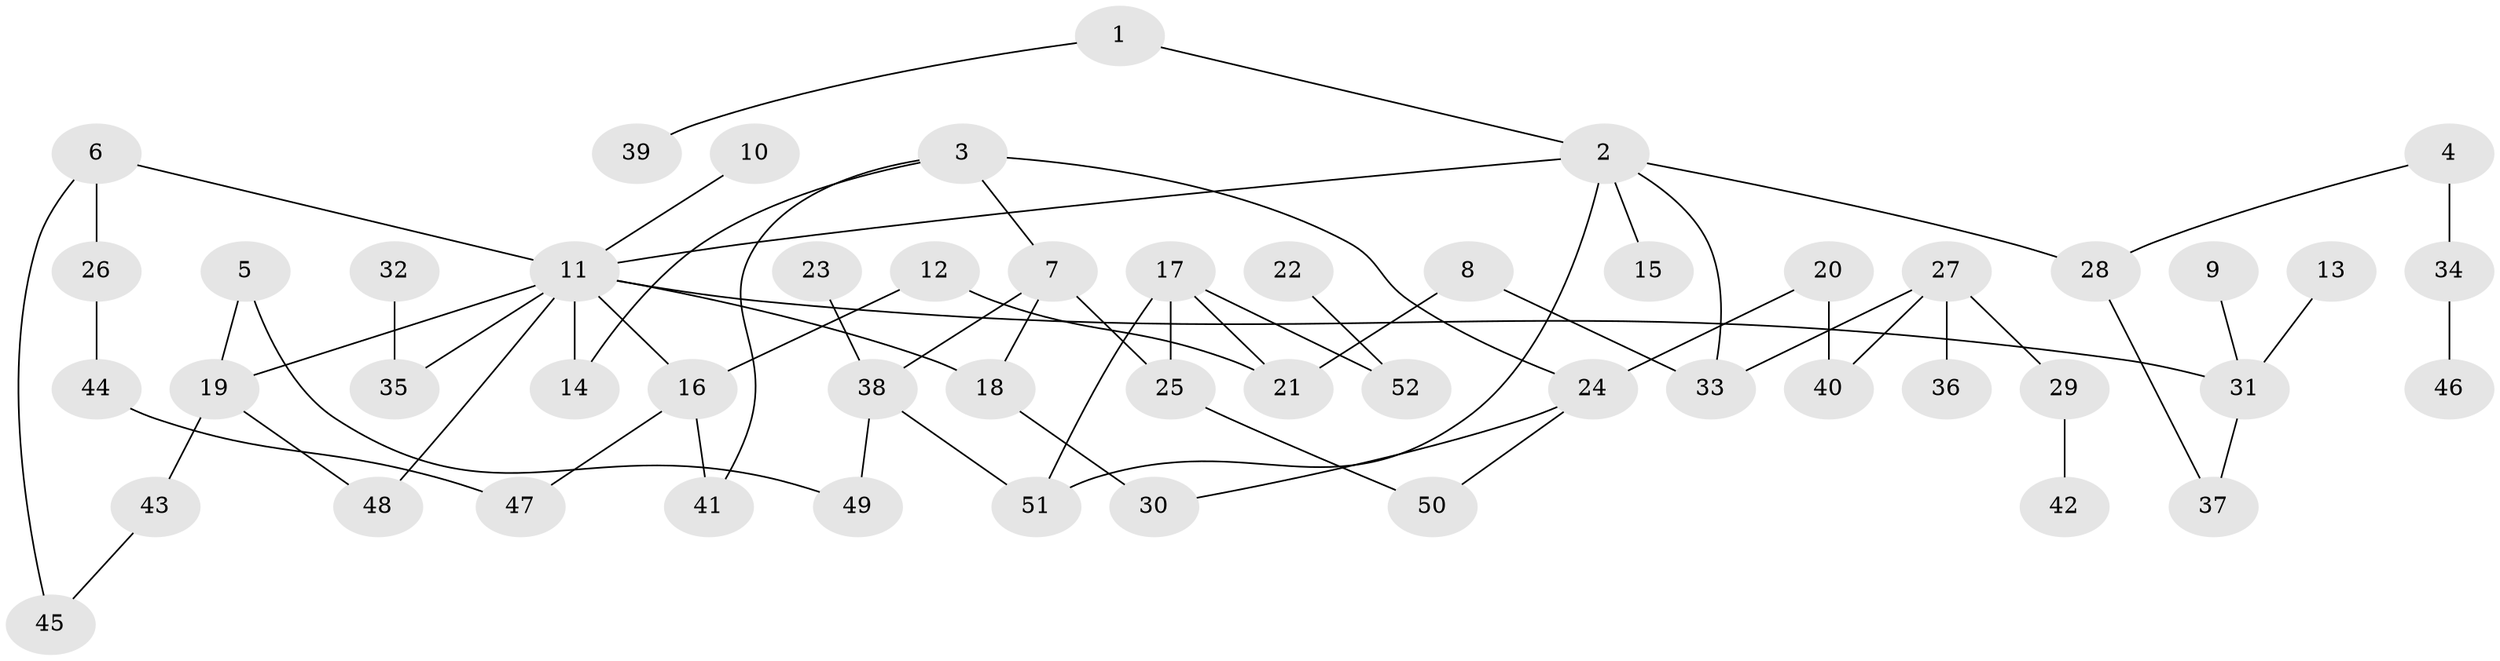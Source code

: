 // original degree distribution, {6: 0.038461538461538464, 2: 0.34615384615384615, 5: 0.04807692307692308, 9: 0.009615384615384616, 3: 0.18269230769230768, 4: 0.057692307692307696, 1: 0.3173076923076923}
// Generated by graph-tools (version 1.1) at 2025/01/03/09/25 03:01:00]
// undirected, 52 vertices, 65 edges
graph export_dot {
graph [start="1"]
  node [color=gray90,style=filled];
  1;
  2;
  3;
  4;
  5;
  6;
  7;
  8;
  9;
  10;
  11;
  12;
  13;
  14;
  15;
  16;
  17;
  18;
  19;
  20;
  21;
  22;
  23;
  24;
  25;
  26;
  27;
  28;
  29;
  30;
  31;
  32;
  33;
  34;
  35;
  36;
  37;
  38;
  39;
  40;
  41;
  42;
  43;
  44;
  45;
  46;
  47;
  48;
  49;
  50;
  51;
  52;
  1 -- 2 [weight=1.0];
  1 -- 39 [weight=1.0];
  2 -- 11 [weight=1.0];
  2 -- 15 [weight=1.0];
  2 -- 28 [weight=1.0];
  2 -- 33 [weight=1.0];
  2 -- 51 [weight=1.0];
  3 -- 7 [weight=1.0];
  3 -- 14 [weight=1.0];
  3 -- 24 [weight=1.0];
  3 -- 41 [weight=1.0];
  4 -- 28 [weight=1.0];
  4 -- 34 [weight=2.0];
  5 -- 19 [weight=1.0];
  5 -- 49 [weight=1.0];
  6 -- 11 [weight=1.0];
  6 -- 26 [weight=1.0];
  6 -- 45 [weight=1.0];
  7 -- 18 [weight=1.0];
  7 -- 25 [weight=1.0];
  7 -- 38 [weight=1.0];
  8 -- 21 [weight=1.0];
  8 -- 33 [weight=1.0];
  9 -- 31 [weight=1.0];
  10 -- 11 [weight=1.0];
  11 -- 14 [weight=1.0];
  11 -- 16 [weight=1.0];
  11 -- 18 [weight=2.0];
  11 -- 19 [weight=1.0];
  11 -- 31 [weight=1.0];
  11 -- 35 [weight=1.0];
  11 -- 48 [weight=1.0];
  12 -- 16 [weight=1.0];
  12 -- 21 [weight=1.0];
  13 -- 31 [weight=1.0];
  16 -- 41 [weight=1.0];
  16 -- 47 [weight=1.0];
  17 -- 21 [weight=1.0];
  17 -- 25 [weight=1.0];
  17 -- 51 [weight=1.0];
  17 -- 52 [weight=2.0];
  18 -- 30 [weight=2.0];
  19 -- 43 [weight=1.0];
  19 -- 48 [weight=1.0];
  20 -- 24 [weight=1.0];
  20 -- 40 [weight=1.0];
  22 -- 52 [weight=1.0];
  23 -- 38 [weight=1.0];
  24 -- 30 [weight=1.0];
  24 -- 50 [weight=1.0];
  25 -- 50 [weight=1.0];
  26 -- 44 [weight=1.0];
  27 -- 29 [weight=1.0];
  27 -- 33 [weight=1.0];
  27 -- 36 [weight=1.0];
  27 -- 40 [weight=1.0];
  28 -- 37 [weight=1.0];
  29 -- 42 [weight=1.0];
  31 -- 37 [weight=1.0];
  32 -- 35 [weight=1.0];
  34 -- 46 [weight=1.0];
  38 -- 49 [weight=1.0];
  38 -- 51 [weight=1.0];
  43 -- 45 [weight=1.0];
  44 -- 47 [weight=1.0];
}
